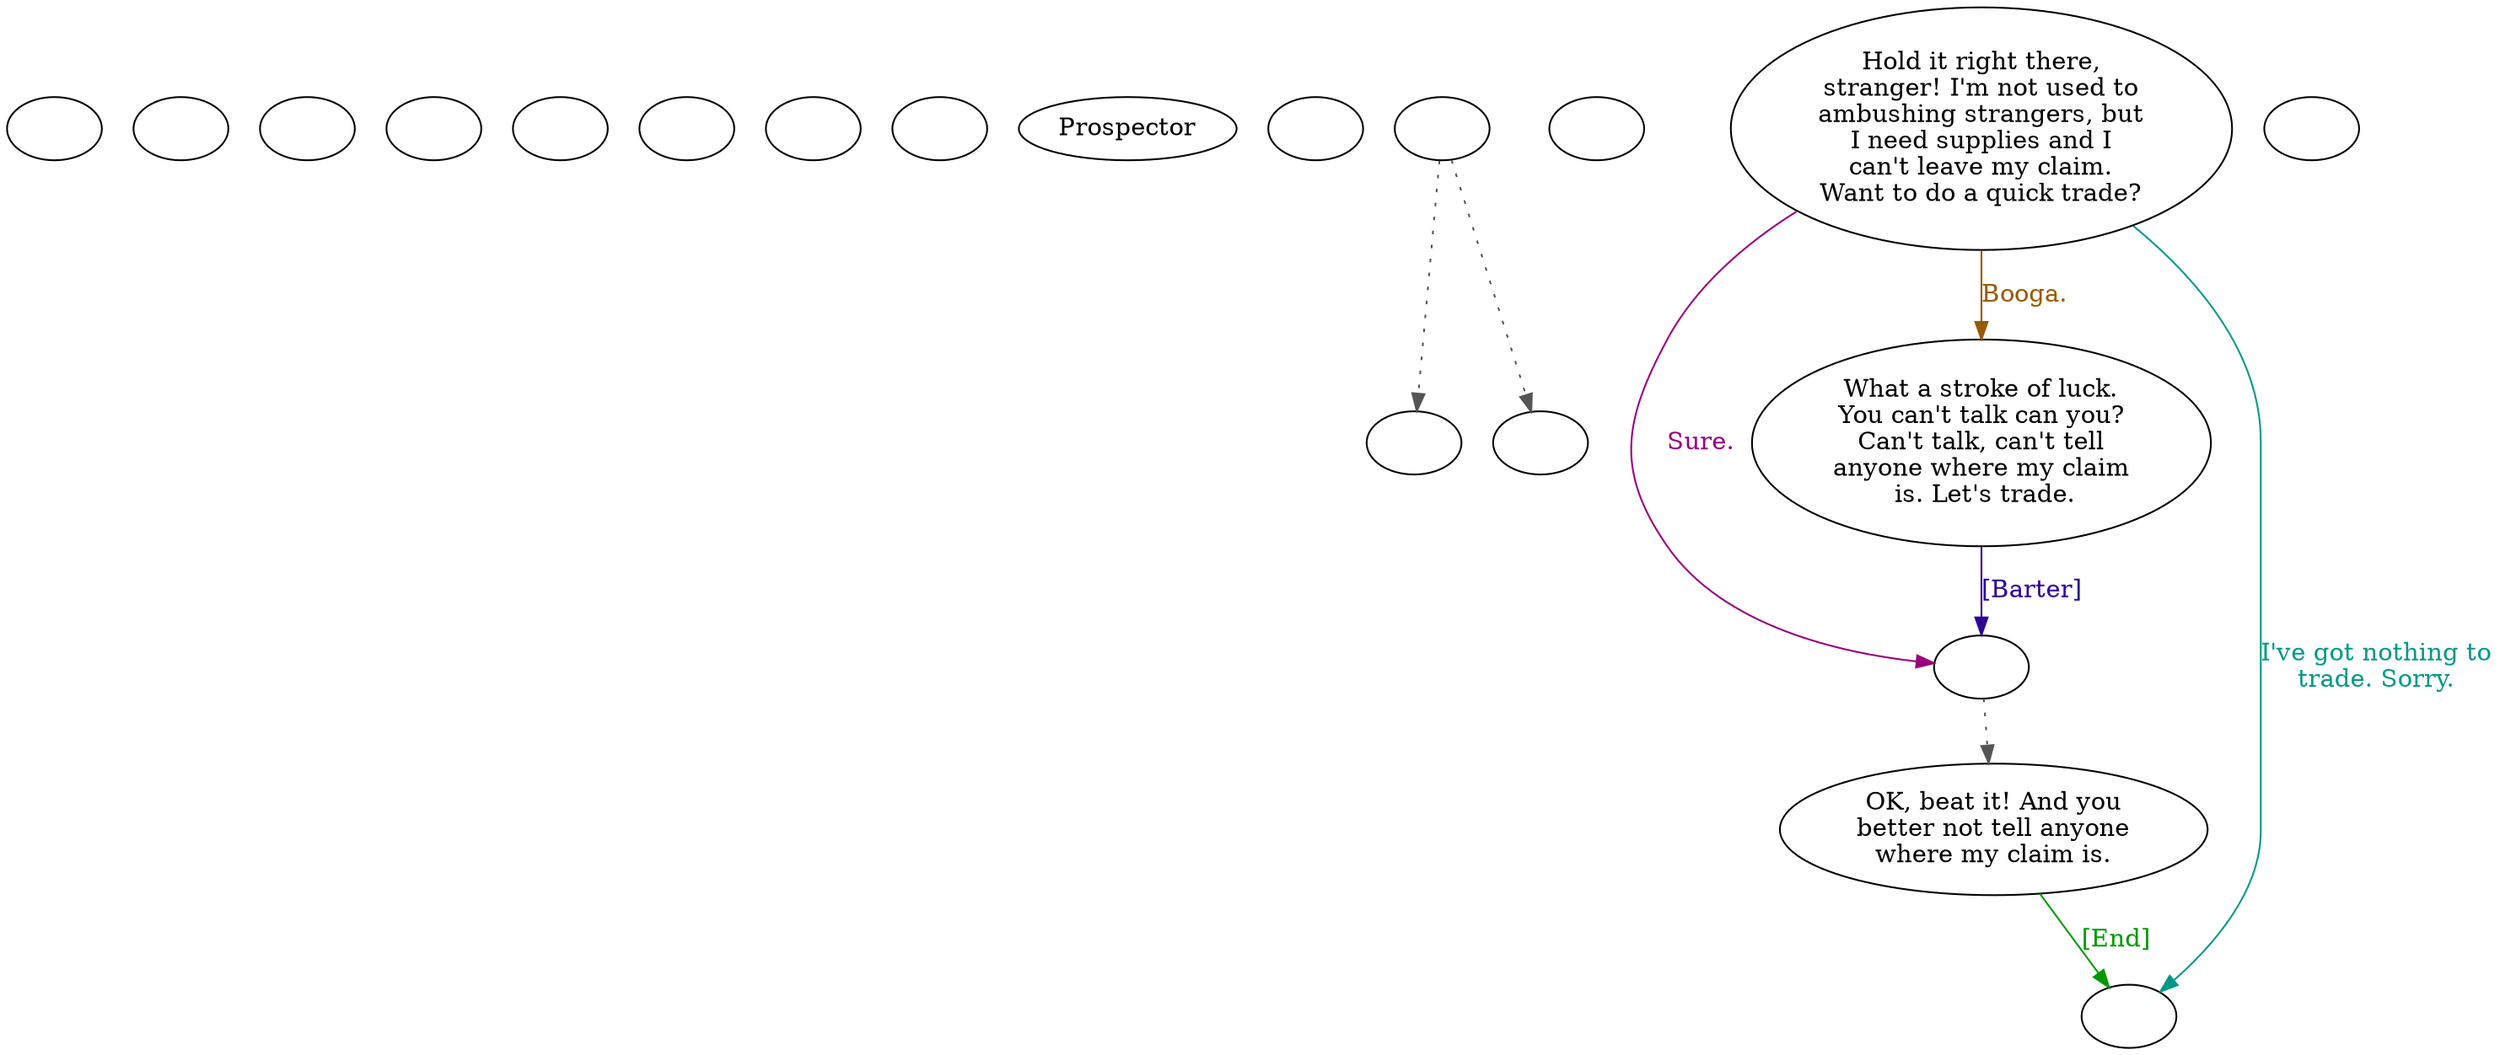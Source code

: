digraph ecprospe {
  "checkPartyMembersNearDoor" [style=filled       fillcolor="#FFFFFF"       color="#000000"]
  "checkPartyMembersNearDoor" [label=""]
  "start" [style=filled       fillcolor="#FFFFFF"       color="#000000"]
  "start" [label=""]
  "critter_p_proc" [style=filled       fillcolor="#FFFFFF"       color="#000000"]
  "critter_p_proc" [label=""]
  "pickup_p_proc" [style=filled       fillcolor="#FFFFFF"       color="#000000"]
  "pickup_p_proc" [label=""]
  "destroy_p_proc" [style=filled       fillcolor="#FFFFFF"       color="#000000"]
  "destroy_p_proc" [label=""]
  "damage_p_proc" [style=filled       fillcolor="#FFFFFF"       color="#000000"]
  "damage_p_proc" [label=""]
  "map_enter_p_proc" [style=filled       fillcolor="#FFFFFF"       color="#000000"]
  "map_enter_p_proc" [label=""]
  "description_p_proc" [style=filled       fillcolor="#FFFFFF"       color="#000000"]
  "description_p_proc" [label=""]
  "look_at_p_proc" [style=filled       fillcolor="#FFFFFF"       color="#000000"]
  "look_at_p_proc" [label="Prospector"]
  "timed_event_p_proc" [style=filled       fillcolor="#FFFFFF"       color="#000000"]
  "timed_event_p_proc" [label=""]
  "combat_p_proc" [style=filled       fillcolor="#FFFFFF"       color="#000000"]
  "combat_p_proc" -> "NodeFleeing" [style=dotted color="#555555"]
  "combat_p_proc" -> "NodeFighting" [style=dotted color="#555555"]
  "combat_p_proc" [label=""]
  "talk_p_proc" [style=filled       fillcolor="#FFFFFF"       color="#000000"]
  "talk_p_proc" [label=""]
  "Node001" [style=filled       fillcolor="#FFFFFF"       color="#000000"]
  "Node001" [label="Hold it right there,\nstranger! I'm not used to\nambushing strangers, but\nI need supplies and I\ncan't leave my claim.\nWant to do a quick trade?"]
  "Node001" -> "NodeBarter" [label="Sure." color="#99007E" fontcolor="#99007E"]
  "Node001" -> "Node999" [label="I've got nothing to\ntrade. Sorry." color="#009987" fontcolor="#009987"]
  "Node001" -> "Node002" [label="Booga." color="#995A00" fontcolor="#995A00"]
  "Node002" [style=filled       fillcolor="#FFFFFF"       color="#000000"]
  "Node002" [label="What a stroke of luck.\nYou can't talk can you?\nCan't talk, can't tell\nanyone where my claim\n is. Let's trade."]
  "Node002" -> "NodeBarter" [label="[Barter]" color="#2E0099" fontcolor="#2E0099"]
  "Node003" [style=filled       fillcolor="#FFFFFF"       color="#000000"]
  "Node003" [label="OK, beat it! And you\nbetter not tell anyone\nwhere my claim is."]
  "Node003" -> "Node999" [label="[End]" color="#009901" fontcolor="#009901"]
  "Node004" [style=filled       fillcolor="#FFFFFF"       color="#000000"]
  "Node004" [label=""]
  "NodeFleeing" [style=filled       fillcolor="#FFFFFF"       color="#000000"]
  "NodeFleeing" [label=""]
  "NodeFighting" [style=filled       fillcolor="#FFFFFF"       color="#000000"]
  "NodeFighting" [label=""]
  "Node999" [style=filled       fillcolor="#FFFFFF"       color="#000000"]
  "Node999" [label=""]
  "NodeBarter" [style=filled       fillcolor="#FFFFFF"       color="#000000"]
  "NodeBarter" -> "Node003" [style=dotted color="#555555"]
  "NodeBarter" [label=""]
}